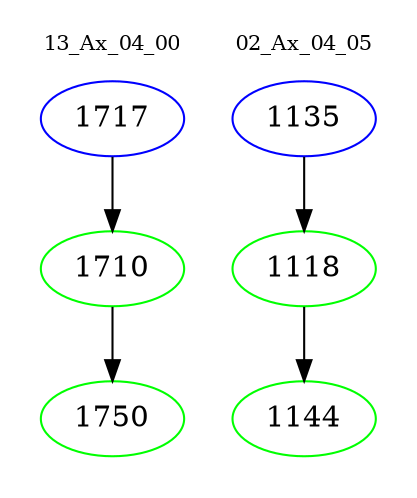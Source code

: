 digraph{
subgraph cluster_0 {
color = white
label = "13_Ax_04_00";
fontsize=10;
T0_1717 [label="1717", color="blue"]
T0_1717 -> T0_1710 [color="black"]
T0_1710 [label="1710", color="green"]
T0_1710 -> T0_1750 [color="black"]
T0_1750 [label="1750", color="green"]
}
subgraph cluster_1 {
color = white
label = "02_Ax_04_05";
fontsize=10;
T1_1135 [label="1135", color="blue"]
T1_1135 -> T1_1118 [color="black"]
T1_1118 [label="1118", color="green"]
T1_1118 -> T1_1144 [color="black"]
T1_1144 [label="1144", color="green"]
}
}
